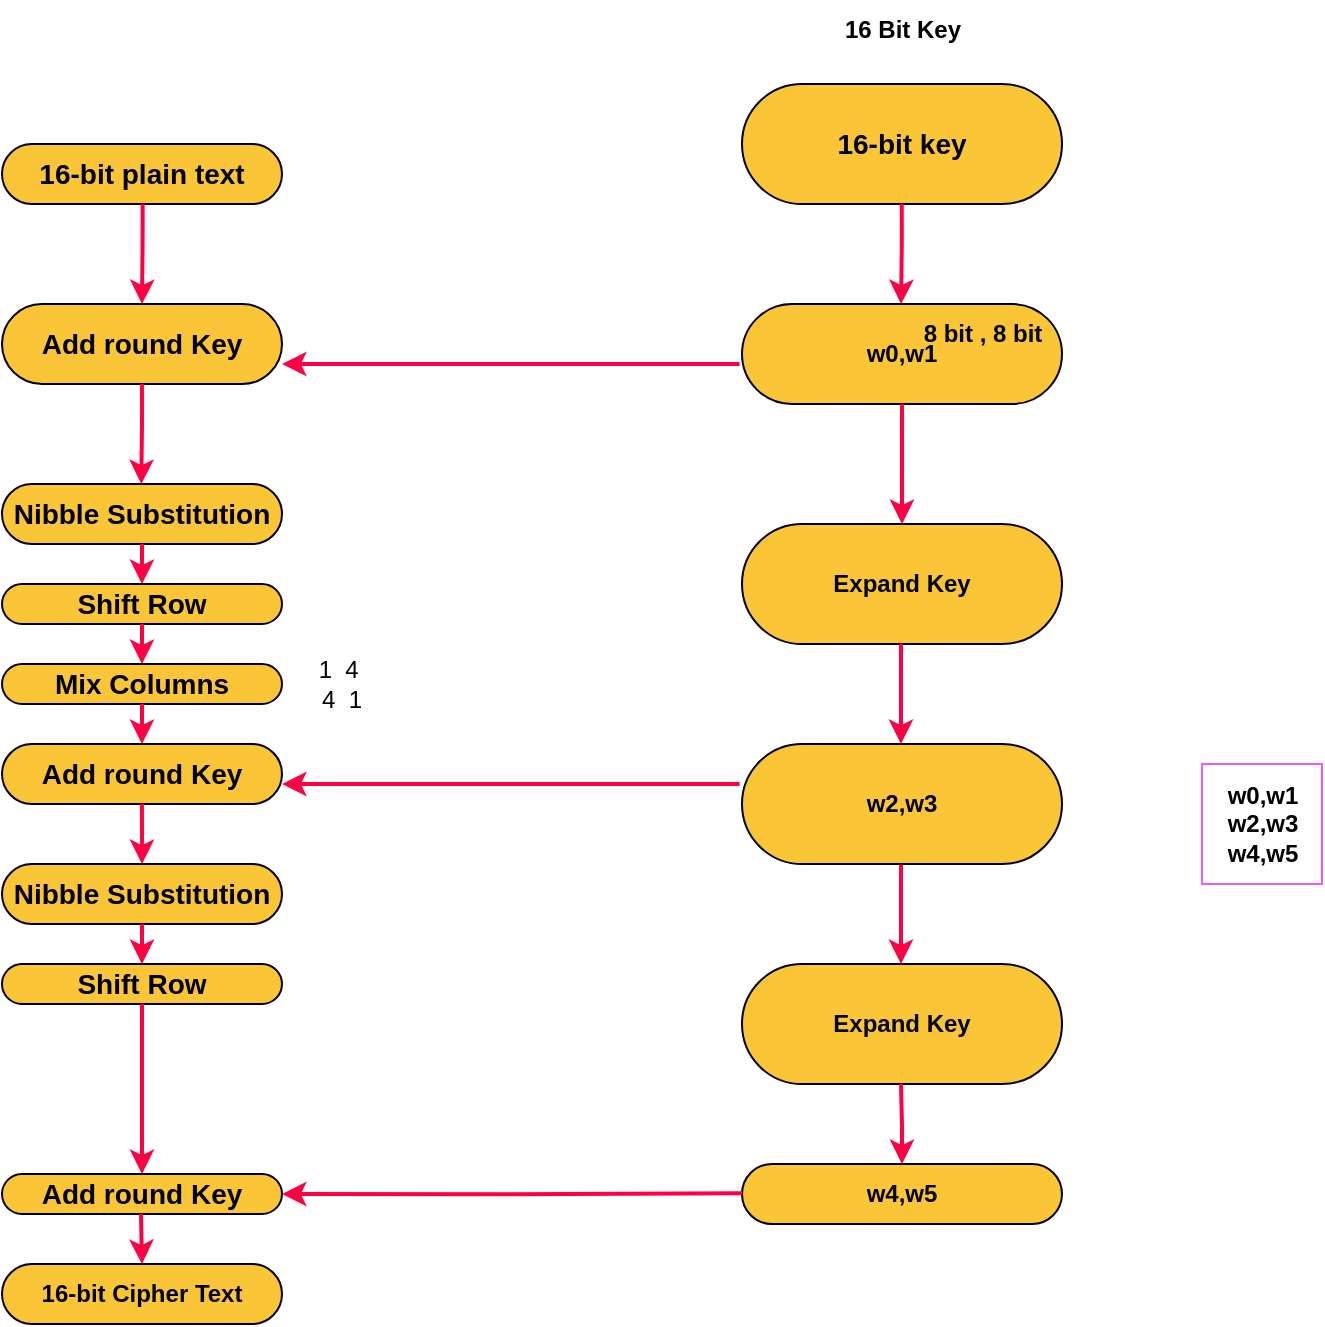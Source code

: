 <mxfile version="21.2.8" type="device">
  <diagram name="Page-1" id="rRFc9bHcIBAohH5S0odY">
    <mxGraphModel dx="1446" dy="815" grid="1" gridSize="10" guides="1" tooltips="1" connect="1" arrows="1" fold="1" page="1" pageScale="1" pageWidth="850" pageHeight="1100" math="0" shadow="0">
      <root>
        <mxCell id="0" />
        <mxCell id="1" parent="0" />
        <mxCell id="LMoRLBbi18-cdOYfBMGN-26" value="&lt;b&gt;&lt;font style=&quot;font-size: 14px;&quot;&gt;16-bit key&lt;/font&gt;&lt;/b&gt;" style="rounded=1;whiteSpace=wrap;html=1;arcSize=50;fillColor=#FBC538;" parent="1" vertex="1">
          <mxGeometry x="390" y="70" width="160" height="60" as="geometry" />
        </mxCell>
        <mxCell id="LMoRLBbi18-cdOYfBMGN-27" value="&lt;b&gt;w0,w1&lt;br&gt;&lt;/b&gt;" style="rounded=1;whiteSpace=wrap;html=1;arcSize=50;fillColor=#FBC538;" parent="1" vertex="1">
          <mxGeometry x="390" y="180" width="160" height="50" as="geometry" />
        </mxCell>
        <mxCell id="LMoRLBbi18-cdOYfBMGN-28" style="edgeStyle=orthogonalEdgeStyle;rounded=0;orthogonalLoop=1;jettySize=auto;html=1;strokeColor=#FF0044;strokeWidth=2;" parent="1" edge="1">
          <mxGeometry relative="1" as="geometry">
            <mxPoint x="469.55" y="180" as="targetPoint" />
            <mxPoint x="469.88" y="130" as="sourcePoint" />
            <Array as="points">
              <mxPoint x="469.55" y="150" />
              <mxPoint x="469.55" y="150" />
            </Array>
          </mxGeometry>
        </mxCell>
        <mxCell id="LMoRLBbi18-cdOYfBMGN-30" style="edgeStyle=orthogonalEdgeStyle;rounded=0;orthogonalLoop=1;jettySize=auto;html=1;strokeColor=#FF0044;strokeWidth=2;entryX=0.5;entryY=0;entryDx=0;entryDy=0;exitX=0.5;exitY=1;exitDx=0;exitDy=0;" parent="1" source="LMoRLBbi18-cdOYfBMGN-27" edge="1">
          <mxGeometry relative="1" as="geometry">
            <mxPoint x="470" y="290" as="targetPoint" />
            <mxPoint x="470" y="250" as="sourcePoint" />
            <Array as="points">
              <mxPoint x="470" y="260" />
              <mxPoint x="470" y="260" />
            </Array>
          </mxGeometry>
        </mxCell>
        <mxCell id="2fboy8t-7ojy_MJ6d2ZT-1" value="&lt;b&gt;16 Bit Key&lt;/b&gt;" style="text;html=1;align=center;verticalAlign=middle;resizable=0;points=[];autosize=1;strokeColor=none;fillColor=none;" parent="1" vertex="1">
          <mxGeometry x="430" y="28" width="80" height="30" as="geometry" />
        </mxCell>
        <mxCell id="N9HZh_SBiDMYwx160Leo-3" value="&lt;b&gt;8 bit , 8 bit&lt;/b&gt;" style="text;html=1;align=center;verticalAlign=middle;resizable=0;points=[];autosize=1;strokeColor=none;fillColor=none;" parent="1" vertex="1">
          <mxGeometry x="470" y="180" width="80" height="30" as="geometry" />
        </mxCell>
        <mxCell id="N9HZh_SBiDMYwx160Leo-5" style="edgeStyle=orthogonalEdgeStyle;rounded=0;orthogonalLoop=1;jettySize=auto;html=1;strokeColor=#FF0044;strokeWidth=2;entryX=0.5;entryY=0;entryDx=0;entryDy=0;exitX=0.5;exitY=1;exitDx=0;exitDy=0;" parent="1" edge="1">
          <mxGeometry relative="1" as="geometry">
            <mxPoint x="469.5" y="510" as="targetPoint" />
            <mxPoint x="469.5" y="460" as="sourcePoint" />
            <Array as="points" />
          </mxGeometry>
        </mxCell>
        <mxCell id="N9HZh_SBiDMYwx160Leo-6" value="&lt;b&gt;Expand Key&lt;br&gt;&lt;/b&gt;" style="rounded=1;whiteSpace=wrap;html=1;arcSize=50;fillColor=#FBC538;" parent="1" vertex="1">
          <mxGeometry x="390" y="290" width="160" height="60" as="geometry" />
        </mxCell>
        <mxCell id="N9HZh_SBiDMYwx160Leo-7" value="&lt;b&gt;w0,w1&lt;br&gt;w2,w3&lt;br&gt;w4,w5&lt;/b&gt;" style="text;html=1;align=center;verticalAlign=middle;resizable=0;points=[];autosize=1;strokeColor=#E95CFF;fillColor=none;" parent="1" vertex="1">
          <mxGeometry x="620" y="410" width="60" height="60" as="geometry" />
        </mxCell>
        <mxCell id="N9HZh_SBiDMYwx160Leo-8" style="edgeStyle=orthogonalEdgeStyle;rounded=0;orthogonalLoop=1;jettySize=auto;html=1;strokeColor=#FF0044;strokeWidth=2;entryX=0.5;entryY=0;entryDx=0;entryDy=0;exitX=0.5;exitY=1;exitDx=0;exitDy=0;" parent="1" edge="1">
          <mxGeometry relative="1" as="geometry">
            <mxPoint x="469.5" y="400" as="targetPoint" />
            <mxPoint x="469.5" y="350" as="sourcePoint" />
            <Array as="points" />
          </mxGeometry>
        </mxCell>
        <mxCell id="N9HZh_SBiDMYwx160Leo-9" value="&lt;b&gt;w2,w3&lt;br&gt;&lt;/b&gt;" style="rounded=1;whiteSpace=wrap;html=1;arcSize=50;fillColor=#FBC538;" parent="1" vertex="1">
          <mxGeometry x="390" y="400" width="160" height="60" as="geometry" />
        </mxCell>
        <mxCell id="N9HZh_SBiDMYwx160Leo-10" value="&lt;b&gt;Expand Key&lt;br&gt;&lt;/b&gt;" style="rounded=1;whiteSpace=wrap;html=1;arcSize=50;fillColor=#FBC538;" parent="1" vertex="1">
          <mxGeometry x="390" y="510" width="160" height="60" as="geometry" />
        </mxCell>
        <mxCell id="N9HZh_SBiDMYwx160Leo-12" value="&lt;b&gt;w4,w5&lt;br&gt;&lt;/b&gt;" style="rounded=1;whiteSpace=wrap;html=1;arcSize=50;fillColor=#FBC538;" parent="1" vertex="1">
          <mxGeometry x="390" y="610" width="160" height="30" as="geometry" />
        </mxCell>
        <mxCell id="N9HZh_SBiDMYwx160Leo-13" style="edgeStyle=orthogonalEdgeStyle;rounded=0;orthogonalLoop=1;jettySize=auto;html=1;strokeColor=#FF0044;strokeWidth=2;exitX=0.5;exitY=1;exitDx=0;exitDy=0;entryX=0.5;entryY=0;entryDx=0;entryDy=0;" parent="1" target="N9HZh_SBiDMYwx160Leo-12" edge="1">
          <mxGeometry relative="1" as="geometry">
            <mxPoint x="470" y="600" as="targetPoint" />
            <mxPoint x="469.5" y="570" as="sourcePoint" />
            <Array as="points" />
          </mxGeometry>
        </mxCell>
        <mxCell id="HO5HokGHzLLVhSmej-7k-1" value="&lt;b&gt;&lt;font style=&quot;font-size: 14px;&quot;&gt;16-bit plain text&lt;/font&gt;&lt;/b&gt;" style="rounded=1;whiteSpace=wrap;html=1;arcSize=50;fillColor=#FBC538;" parent="1" vertex="1">
          <mxGeometry x="20" y="100" width="140" height="30" as="geometry" />
        </mxCell>
        <mxCell id="HO5HokGHzLLVhSmej-7k-2" value="&lt;b&gt;&lt;font style=&quot;font-size: 14px;&quot;&gt;Add round Key&lt;/font&gt;&lt;/b&gt;" style="rounded=1;whiteSpace=wrap;html=1;arcSize=50;fillColor=#FBC538;" parent="1" vertex="1">
          <mxGeometry x="20" y="180" width="140" height="40" as="geometry" />
        </mxCell>
        <mxCell id="HO5HokGHzLLVhSmej-7k-3" style="edgeStyle=orthogonalEdgeStyle;rounded=0;orthogonalLoop=1;jettySize=auto;html=1;strokeColor=#FF0044;strokeWidth=2;" parent="1" edge="1">
          <mxGeometry relative="1" as="geometry">
            <mxPoint x="90" y="180" as="targetPoint" />
            <mxPoint x="90.33" y="130" as="sourcePoint" />
            <Array as="points">
              <mxPoint x="90" y="150" />
              <mxPoint x="90" y="150" />
            </Array>
          </mxGeometry>
        </mxCell>
        <mxCell id="HO5HokGHzLLVhSmej-7k-5" style="edgeStyle=orthogonalEdgeStyle;rounded=0;orthogonalLoop=1;jettySize=auto;html=1;strokeColor=#FF0044;strokeWidth=2;" parent="1" target="HO5HokGHzLLVhSmej-7k-2" edge="1">
          <mxGeometry relative="1" as="geometry">
            <mxPoint x="388.46" y="260" as="targetPoint" />
            <mxPoint x="388.79" y="210" as="sourcePoint" />
            <Array as="points">
              <mxPoint x="388" y="210" />
            </Array>
          </mxGeometry>
        </mxCell>
        <mxCell id="HO5HokGHzLLVhSmej-7k-6" value="&lt;span style=&quot;font-size: 14px;&quot;&gt;&lt;b&gt;Nibble Substitution&lt;/b&gt;&lt;/span&gt;" style="rounded=1;whiteSpace=wrap;html=1;arcSize=50;fillColor=#FBC538;" parent="1" vertex="1">
          <mxGeometry x="20" y="270" width="140" height="30" as="geometry" />
        </mxCell>
        <mxCell id="HO5HokGHzLLVhSmej-7k-7" value="&lt;span style=&quot;font-size: 14px;&quot;&gt;&lt;b&gt;Shift Row&lt;/b&gt;&lt;/span&gt;" style="rounded=1;whiteSpace=wrap;html=1;arcSize=50;fillColor=#FBC538;" parent="1" vertex="1">
          <mxGeometry x="20" y="320" width="140" height="20" as="geometry" />
        </mxCell>
        <mxCell id="HO5HokGHzLLVhSmej-7k-16" value="&lt;b&gt;&lt;font style=&quot;font-size: 14px;&quot;&gt;Mix Columns&lt;/font&gt;&lt;/b&gt;" style="rounded=1;whiteSpace=wrap;html=1;arcSize=50;fillColor=#FBC538;" parent="1" vertex="1">
          <mxGeometry x="20" y="360" width="140" height="20" as="geometry" />
        </mxCell>
        <mxCell id="HO5HokGHzLLVhSmej-7k-18" value="&lt;b&gt;&lt;font style=&quot;font-size: 14px;&quot;&gt;Add round Key&lt;/font&gt;&lt;/b&gt;" style="rounded=1;whiteSpace=wrap;html=1;arcSize=50;fillColor=#FBC538;" parent="1" vertex="1">
          <mxGeometry x="20" y="400" width="140" height="30" as="geometry" />
        </mxCell>
        <mxCell id="HO5HokGHzLLVhSmej-7k-19" style="edgeStyle=orthogonalEdgeStyle;rounded=0;orthogonalLoop=1;jettySize=auto;html=1;strokeColor=#FF0044;strokeWidth=2;exitX=0.44;exitY=0.997;exitDx=0;exitDy=0;exitPerimeter=0;" parent="1" edge="1">
          <mxGeometry relative="1" as="geometry">
            <mxPoint x="90" y="320" as="targetPoint" />
            <mxPoint x="90" y="300" as="sourcePoint" />
            <Array as="points" />
          </mxGeometry>
        </mxCell>
        <mxCell id="HO5HokGHzLLVhSmej-7k-20" style="edgeStyle=orthogonalEdgeStyle;rounded=0;orthogonalLoop=1;jettySize=auto;html=1;strokeColor=#FF0044;strokeWidth=2;exitX=0.44;exitY=0.997;exitDx=0;exitDy=0;exitPerimeter=0;" parent="1" edge="1">
          <mxGeometry relative="1" as="geometry">
            <mxPoint x="90" y="360" as="targetPoint" />
            <mxPoint x="90" y="340" as="sourcePoint" />
            <Array as="points" />
          </mxGeometry>
        </mxCell>
        <mxCell id="HO5HokGHzLLVhSmej-7k-21" style="edgeStyle=orthogonalEdgeStyle;rounded=0;orthogonalLoop=1;jettySize=auto;html=1;strokeColor=#FF0044;strokeWidth=2;exitX=0.44;exitY=0.997;exitDx=0;exitDy=0;exitPerimeter=0;" parent="1" edge="1">
          <mxGeometry relative="1" as="geometry">
            <mxPoint x="90" y="400" as="targetPoint" />
            <mxPoint x="90" y="380" as="sourcePoint" />
            <Array as="points" />
          </mxGeometry>
        </mxCell>
        <mxCell id="HO5HokGHzLLVhSmej-7k-22" style="edgeStyle=orthogonalEdgeStyle;rounded=0;orthogonalLoop=1;jettySize=auto;html=1;strokeColor=#FF0044;strokeWidth=2;" parent="1" edge="1">
          <mxGeometry relative="1" as="geometry">
            <mxPoint x="160" y="420" as="targetPoint" />
            <mxPoint x="388.79" y="420" as="sourcePoint" />
            <Array as="points">
              <mxPoint x="388" y="420" />
            </Array>
          </mxGeometry>
        </mxCell>
        <mxCell id="HO5HokGHzLLVhSmej-7k-23" value="&lt;span style=&quot;font-size: 14px;&quot;&gt;&lt;b&gt;Nibble Substitution&lt;/b&gt;&lt;/span&gt;" style="rounded=1;whiteSpace=wrap;html=1;arcSize=50;fillColor=#FBC538;" parent="1" vertex="1">
          <mxGeometry x="20" y="460" width="140" height="30" as="geometry" />
        </mxCell>
        <mxCell id="HO5HokGHzLLVhSmej-7k-24" value="&lt;span style=&quot;font-size: 14px;&quot;&gt;&lt;b&gt;Shift Row&lt;/b&gt;&lt;/span&gt;" style="rounded=1;whiteSpace=wrap;html=1;arcSize=50;fillColor=#FBC538;" parent="1" vertex="1">
          <mxGeometry x="20" y="510" width="140" height="20" as="geometry" />
        </mxCell>
        <mxCell id="HO5HokGHzLLVhSmej-7k-25" style="edgeStyle=orthogonalEdgeStyle;rounded=0;orthogonalLoop=1;jettySize=auto;html=1;strokeColor=#FF0044;strokeWidth=2;exitX=0.44;exitY=0.997;exitDx=0;exitDy=0;exitPerimeter=0;" parent="1" edge="1">
          <mxGeometry relative="1" as="geometry">
            <mxPoint x="90" y="510" as="targetPoint" />
            <mxPoint x="90" y="490" as="sourcePoint" />
            <Array as="points" />
          </mxGeometry>
        </mxCell>
        <mxCell id="HO5HokGHzLLVhSmej-7k-26" value="&lt;b&gt;&lt;font style=&quot;font-size: 14px;&quot;&gt;Add round Key&lt;/font&gt;&lt;/b&gt;" style="rounded=1;whiteSpace=wrap;html=1;arcSize=50;fillColor=#FBC538;" parent="1" vertex="1">
          <mxGeometry x="20" y="615" width="140" height="20" as="geometry" />
        </mxCell>
        <mxCell id="HO5HokGHzLLVhSmej-7k-27" style="edgeStyle=orthogonalEdgeStyle;rounded=0;orthogonalLoop=1;jettySize=auto;html=1;strokeColor=#FF0044;strokeWidth=2;" parent="1" edge="1">
          <mxGeometry relative="1" as="geometry">
            <mxPoint x="90" y="460" as="targetPoint" />
            <mxPoint x="89.97" y="430" as="sourcePoint" />
            <Array as="points">
              <mxPoint x="89.64" y="450" />
              <mxPoint x="89.64" y="450" />
            </Array>
          </mxGeometry>
        </mxCell>
        <mxCell id="HO5HokGHzLLVhSmej-7k-28" style="edgeStyle=orthogonalEdgeStyle;rounded=0;orthogonalLoop=1;jettySize=auto;html=1;strokeColor=#FF0044;strokeWidth=2;" parent="1" edge="1">
          <mxGeometry relative="1" as="geometry">
            <mxPoint x="89.64" y="270" as="targetPoint" />
            <mxPoint x="89.97" y="220" as="sourcePoint" />
            <Array as="points">
              <mxPoint x="89.64" y="240" />
              <mxPoint x="89.64" y="240" />
            </Array>
          </mxGeometry>
        </mxCell>
        <mxCell id="HO5HokGHzLLVhSmej-7k-29" style="edgeStyle=orthogonalEdgeStyle;rounded=0;orthogonalLoop=1;jettySize=auto;html=1;strokeColor=#FF0044;strokeWidth=2;entryX=1;entryY=0.5;entryDx=0;entryDy=0;" parent="1" target="HO5HokGHzLLVhSmej-7k-26" edge="1">
          <mxGeometry relative="1" as="geometry">
            <mxPoint x="161.21" y="624.64" as="targetPoint" />
            <mxPoint x="390.0" y="624.64" as="sourcePoint" />
            <Array as="points" />
          </mxGeometry>
        </mxCell>
        <mxCell id="HO5HokGHzLLVhSmej-7k-30" style="edgeStyle=orthogonalEdgeStyle;rounded=0;orthogonalLoop=1;jettySize=auto;html=1;strokeColor=#FF0044;strokeWidth=2;entryX=0.5;entryY=0;entryDx=0;entryDy=0;exitX=0.5;exitY=1;exitDx=0;exitDy=0;" parent="1" source="HO5HokGHzLLVhSmej-7k-24" target="HO5HokGHzLLVhSmej-7k-26" edge="1">
          <mxGeometry relative="1" as="geometry">
            <mxPoint x="89.64" y="575" as="targetPoint" />
            <mxPoint x="90" y="540" as="sourcePoint" />
            <Array as="points" />
          </mxGeometry>
        </mxCell>
        <mxCell id="HO5HokGHzLLVhSmej-7k-31" value="&lt;b&gt;16-bit Cipher Text&lt;br&gt;&lt;/b&gt;" style="rounded=1;whiteSpace=wrap;html=1;arcSize=50;fillColor=#FBC538;" parent="1" vertex="1">
          <mxGeometry x="20" y="660" width="140" height="30" as="geometry" />
        </mxCell>
        <mxCell id="HO5HokGHzLLVhSmej-7k-32" style="edgeStyle=orthogonalEdgeStyle;rounded=0;orthogonalLoop=1;jettySize=auto;html=1;strokeColor=#FF0044;strokeWidth=2;exitX=0.5;exitY=1;exitDx=0;exitDy=0;" parent="1" edge="1">
          <mxGeometry relative="1" as="geometry">
            <mxPoint x="90" y="660" as="targetPoint" />
            <mxPoint x="89.5" y="635" as="sourcePoint" />
            <Array as="points" />
          </mxGeometry>
        </mxCell>
        <mxCell id="gOcf0UF6xBQwtCGTcem8-1" value="1&amp;nbsp; 4&amp;nbsp;&lt;br&gt;4&amp;nbsp; 1" style="text;html=1;strokeColor=none;fillColor=none;align=center;verticalAlign=middle;whiteSpace=wrap;rounded=0;rotation=0;" parent="1" vertex="1">
          <mxGeometry x="160" y="360" width="60" height="20" as="geometry" />
        </mxCell>
      </root>
    </mxGraphModel>
  </diagram>
</mxfile>

